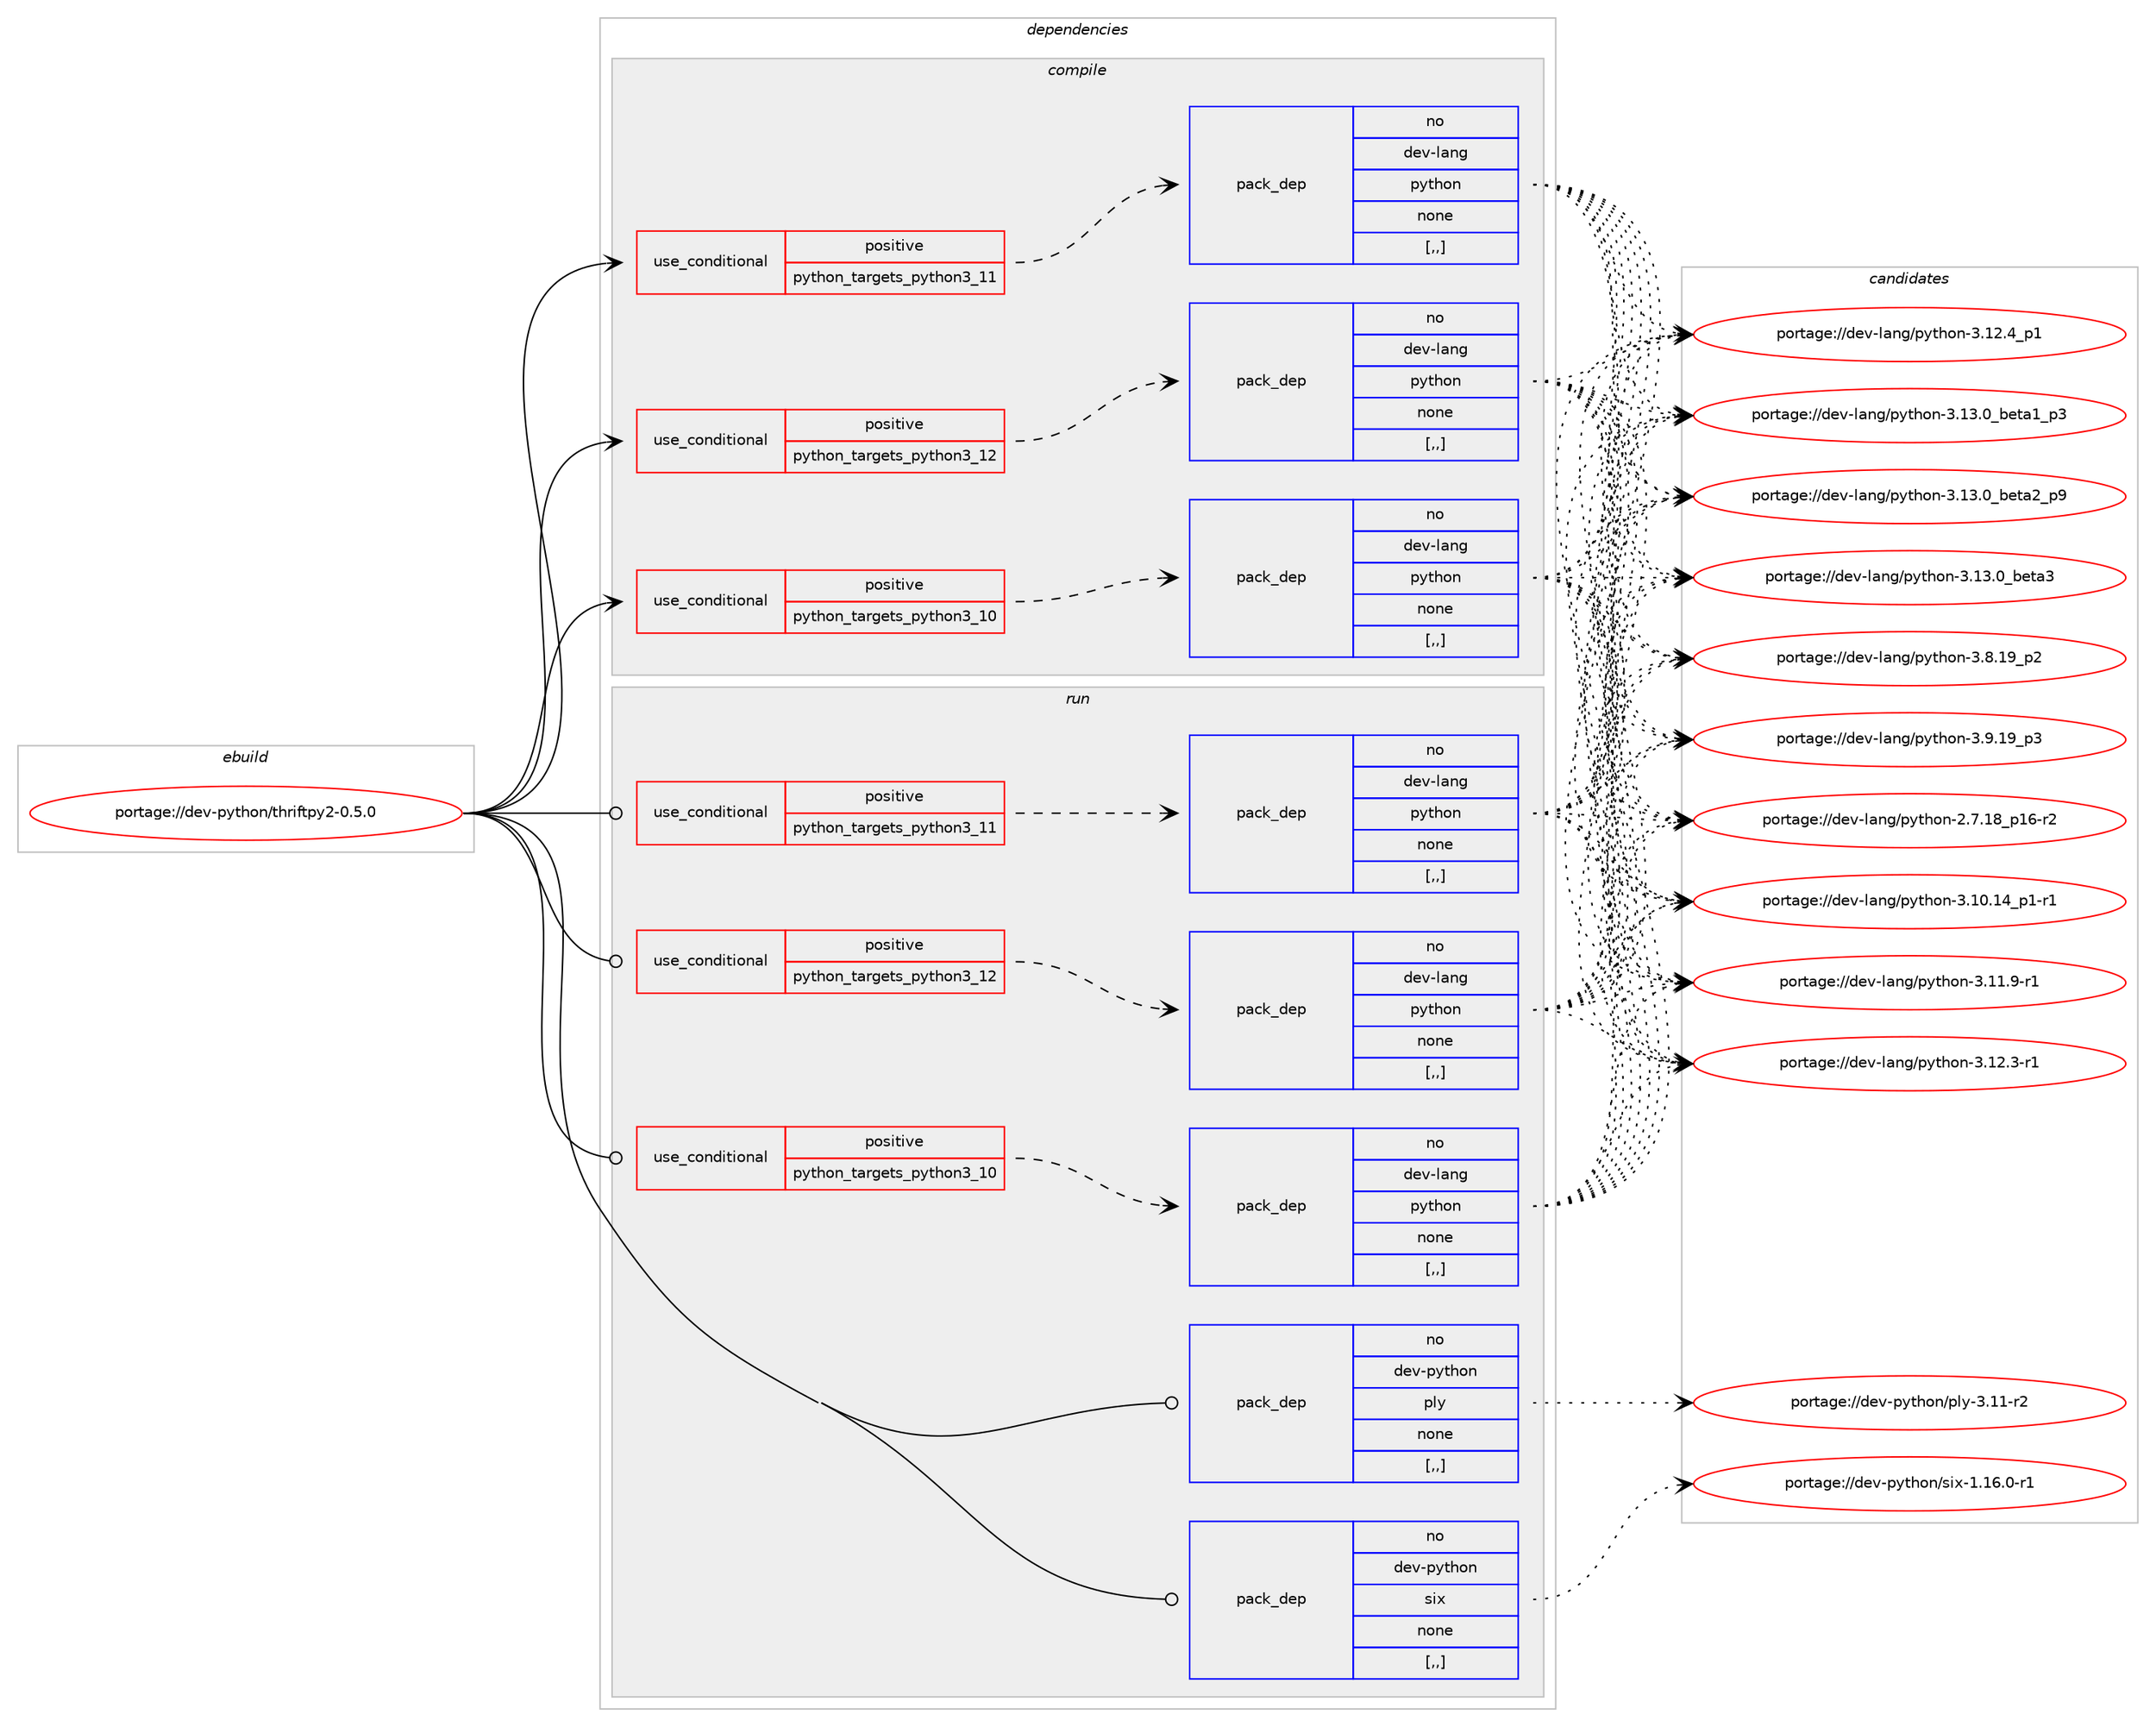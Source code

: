 digraph prolog {

# *************
# Graph options
# *************

newrank=true;
concentrate=true;
compound=true;
graph [rankdir=LR,fontname=Helvetica,fontsize=10,ranksep=1.5];#, ranksep=2.5, nodesep=0.2];
edge  [arrowhead=vee];
node  [fontname=Helvetica,fontsize=10];

# **********
# The ebuild
# **********

subgraph cluster_leftcol {
color=gray;
rank=same;
label=<<i>ebuild</i>>;
id [label="portage://dev-python/thriftpy2-0.5.0", color=red, width=4, href="../dev-python/thriftpy2-0.5.0.svg"];
}

# ****************
# The dependencies
# ****************

subgraph cluster_midcol {
color=gray;
label=<<i>dependencies</i>>;
subgraph cluster_compile {
fillcolor="#eeeeee";
style=filled;
label=<<i>compile</i>>;
subgraph cond39104 {
dependency161320 [label=<<TABLE BORDER="0" CELLBORDER="1" CELLSPACING="0" CELLPADDING="4"><TR><TD ROWSPAN="3" CELLPADDING="10">use_conditional</TD></TR><TR><TD>positive</TD></TR><TR><TD>python_targets_python3_10</TD></TR></TABLE>>, shape=none, color=red];
subgraph pack120978 {
dependency161321 [label=<<TABLE BORDER="0" CELLBORDER="1" CELLSPACING="0" CELLPADDING="4" WIDTH="220"><TR><TD ROWSPAN="6" CELLPADDING="30">pack_dep</TD></TR><TR><TD WIDTH="110">no</TD></TR><TR><TD>dev-lang</TD></TR><TR><TD>python</TD></TR><TR><TD>none</TD></TR><TR><TD>[,,]</TD></TR></TABLE>>, shape=none, color=blue];
}
dependency161320:e -> dependency161321:w [weight=20,style="dashed",arrowhead="vee"];
}
id:e -> dependency161320:w [weight=20,style="solid",arrowhead="vee"];
subgraph cond39105 {
dependency161322 [label=<<TABLE BORDER="0" CELLBORDER="1" CELLSPACING="0" CELLPADDING="4"><TR><TD ROWSPAN="3" CELLPADDING="10">use_conditional</TD></TR><TR><TD>positive</TD></TR><TR><TD>python_targets_python3_11</TD></TR></TABLE>>, shape=none, color=red];
subgraph pack120979 {
dependency161323 [label=<<TABLE BORDER="0" CELLBORDER="1" CELLSPACING="0" CELLPADDING="4" WIDTH="220"><TR><TD ROWSPAN="6" CELLPADDING="30">pack_dep</TD></TR><TR><TD WIDTH="110">no</TD></TR><TR><TD>dev-lang</TD></TR><TR><TD>python</TD></TR><TR><TD>none</TD></TR><TR><TD>[,,]</TD></TR></TABLE>>, shape=none, color=blue];
}
dependency161322:e -> dependency161323:w [weight=20,style="dashed",arrowhead="vee"];
}
id:e -> dependency161322:w [weight=20,style="solid",arrowhead="vee"];
subgraph cond39106 {
dependency161324 [label=<<TABLE BORDER="0" CELLBORDER="1" CELLSPACING="0" CELLPADDING="4"><TR><TD ROWSPAN="3" CELLPADDING="10">use_conditional</TD></TR><TR><TD>positive</TD></TR><TR><TD>python_targets_python3_12</TD></TR></TABLE>>, shape=none, color=red];
subgraph pack120980 {
dependency161325 [label=<<TABLE BORDER="0" CELLBORDER="1" CELLSPACING="0" CELLPADDING="4" WIDTH="220"><TR><TD ROWSPAN="6" CELLPADDING="30">pack_dep</TD></TR><TR><TD WIDTH="110">no</TD></TR><TR><TD>dev-lang</TD></TR><TR><TD>python</TD></TR><TR><TD>none</TD></TR><TR><TD>[,,]</TD></TR></TABLE>>, shape=none, color=blue];
}
dependency161324:e -> dependency161325:w [weight=20,style="dashed",arrowhead="vee"];
}
id:e -> dependency161324:w [weight=20,style="solid",arrowhead="vee"];
}
subgraph cluster_compileandrun {
fillcolor="#eeeeee";
style=filled;
label=<<i>compile and run</i>>;
}
subgraph cluster_run {
fillcolor="#eeeeee";
style=filled;
label=<<i>run</i>>;
subgraph cond39107 {
dependency161326 [label=<<TABLE BORDER="0" CELLBORDER="1" CELLSPACING="0" CELLPADDING="4"><TR><TD ROWSPAN="3" CELLPADDING="10">use_conditional</TD></TR><TR><TD>positive</TD></TR><TR><TD>python_targets_python3_10</TD></TR></TABLE>>, shape=none, color=red];
subgraph pack120981 {
dependency161327 [label=<<TABLE BORDER="0" CELLBORDER="1" CELLSPACING="0" CELLPADDING="4" WIDTH="220"><TR><TD ROWSPAN="6" CELLPADDING="30">pack_dep</TD></TR><TR><TD WIDTH="110">no</TD></TR><TR><TD>dev-lang</TD></TR><TR><TD>python</TD></TR><TR><TD>none</TD></TR><TR><TD>[,,]</TD></TR></TABLE>>, shape=none, color=blue];
}
dependency161326:e -> dependency161327:w [weight=20,style="dashed",arrowhead="vee"];
}
id:e -> dependency161326:w [weight=20,style="solid",arrowhead="odot"];
subgraph cond39108 {
dependency161328 [label=<<TABLE BORDER="0" CELLBORDER="1" CELLSPACING="0" CELLPADDING="4"><TR><TD ROWSPAN="3" CELLPADDING="10">use_conditional</TD></TR><TR><TD>positive</TD></TR><TR><TD>python_targets_python3_11</TD></TR></TABLE>>, shape=none, color=red];
subgraph pack120982 {
dependency161329 [label=<<TABLE BORDER="0" CELLBORDER="1" CELLSPACING="0" CELLPADDING="4" WIDTH="220"><TR><TD ROWSPAN="6" CELLPADDING="30">pack_dep</TD></TR><TR><TD WIDTH="110">no</TD></TR><TR><TD>dev-lang</TD></TR><TR><TD>python</TD></TR><TR><TD>none</TD></TR><TR><TD>[,,]</TD></TR></TABLE>>, shape=none, color=blue];
}
dependency161328:e -> dependency161329:w [weight=20,style="dashed",arrowhead="vee"];
}
id:e -> dependency161328:w [weight=20,style="solid",arrowhead="odot"];
subgraph cond39109 {
dependency161330 [label=<<TABLE BORDER="0" CELLBORDER="1" CELLSPACING="0" CELLPADDING="4"><TR><TD ROWSPAN="3" CELLPADDING="10">use_conditional</TD></TR><TR><TD>positive</TD></TR><TR><TD>python_targets_python3_12</TD></TR></TABLE>>, shape=none, color=red];
subgraph pack120983 {
dependency161331 [label=<<TABLE BORDER="0" CELLBORDER="1" CELLSPACING="0" CELLPADDING="4" WIDTH="220"><TR><TD ROWSPAN="6" CELLPADDING="30">pack_dep</TD></TR><TR><TD WIDTH="110">no</TD></TR><TR><TD>dev-lang</TD></TR><TR><TD>python</TD></TR><TR><TD>none</TD></TR><TR><TD>[,,]</TD></TR></TABLE>>, shape=none, color=blue];
}
dependency161330:e -> dependency161331:w [weight=20,style="dashed",arrowhead="vee"];
}
id:e -> dependency161330:w [weight=20,style="solid",arrowhead="odot"];
subgraph pack120984 {
dependency161332 [label=<<TABLE BORDER="0" CELLBORDER="1" CELLSPACING="0" CELLPADDING="4" WIDTH="220"><TR><TD ROWSPAN="6" CELLPADDING="30">pack_dep</TD></TR><TR><TD WIDTH="110">no</TD></TR><TR><TD>dev-python</TD></TR><TR><TD>ply</TD></TR><TR><TD>none</TD></TR><TR><TD>[,,]</TD></TR></TABLE>>, shape=none, color=blue];
}
id:e -> dependency161332:w [weight=20,style="solid",arrowhead="odot"];
subgraph pack120985 {
dependency161333 [label=<<TABLE BORDER="0" CELLBORDER="1" CELLSPACING="0" CELLPADDING="4" WIDTH="220"><TR><TD ROWSPAN="6" CELLPADDING="30">pack_dep</TD></TR><TR><TD WIDTH="110">no</TD></TR><TR><TD>dev-python</TD></TR><TR><TD>six</TD></TR><TR><TD>none</TD></TR><TR><TD>[,,]</TD></TR></TABLE>>, shape=none, color=blue];
}
id:e -> dependency161333:w [weight=20,style="solid",arrowhead="odot"];
}
}

# **************
# The candidates
# **************

subgraph cluster_choices {
rank=same;
color=gray;
label=<<i>candidates</i>>;

subgraph choice120978 {
color=black;
nodesep=1;
choice100101118451089711010347112121116104111110455046554649569511249544511450 [label="portage://dev-lang/python-2.7.18_p16-r2", color=red, width=4,href="../dev-lang/python-2.7.18_p16-r2.svg"];
choice100101118451089711010347112121116104111110455146494846495295112494511449 [label="portage://dev-lang/python-3.10.14_p1-r1", color=red, width=4,href="../dev-lang/python-3.10.14_p1-r1.svg"];
choice100101118451089711010347112121116104111110455146494946574511449 [label="portage://dev-lang/python-3.11.9-r1", color=red, width=4,href="../dev-lang/python-3.11.9-r1.svg"];
choice100101118451089711010347112121116104111110455146495046514511449 [label="portage://dev-lang/python-3.12.3-r1", color=red, width=4,href="../dev-lang/python-3.12.3-r1.svg"];
choice100101118451089711010347112121116104111110455146495046529511249 [label="portage://dev-lang/python-3.12.4_p1", color=red, width=4,href="../dev-lang/python-3.12.4_p1.svg"];
choice10010111845108971101034711212111610411111045514649514648959810111697499511251 [label="portage://dev-lang/python-3.13.0_beta1_p3", color=red, width=4,href="../dev-lang/python-3.13.0_beta1_p3.svg"];
choice10010111845108971101034711212111610411111045514649514648959810111697509511257 [label="portage://dev-lang/python-3.13.0_beta2_p9", color=red, width=4,href="../dev-lang/python-3.13.0_beta2_p9.svg"];
choice1001011184510897110103471121211161041111104551464951464895981011169751 [label="portage://dev-lang/python-3.13.0_beta3", color=red, width=4,href="../dev-lang/python-3.13.0_beta3.svg"];
choice100101118451089711010347112121116104111110455146564649579511250 [label="portage://dev-lang/python-3.8.19_p2", color=red, width=4,href="../dev-lang/python-3.8.19_p2.svg"];
choice100101118451089711010347112121116104111110455146574649579511251 [label="portage://dev-lang/python-3.9.19_p3", color=red, width=4,href="../dev-lang/python-3.9.19_p3.svg"];
dependency161321:e -> choice100101118451089711010347112121116104111110455046554649569511249544511450:w [style=dotted,weight="100"];
dependency161321:e -> choice100101118451089711010347112121116104111110455146494846495295112494511449:w [style=dotted,weight="100"];
dependency161321:e -> choice100101118451089711010347112121116104111110455146494946574511449:w [style=dotted,weight="100"];
dependency161321:e -> choice100101118451089711010347112121116104111110455146495046514511449:w [style=dotted,weight="100"];
dependency161321:e -> choice100101118451089711010347112121116104111110455146495046529511249:w [style=dotted,weight="100"];
dependency161321:e -> choice10010111845108971101034711212111610411111045514649514648959810111697499511251:w [style=dotted,weight="100"];
dependency161321:e -> choice10010111845108971101034711212111610411111045514649514648959810111697509511257:w [style=dotted,weight="100"];
dependency161321:e -> choice1001011184510897110103471121211161041111104551464951464895981011169751:w [style=dotted,weight="100"];
dependency161321:e -> choice100101118451089711010347112121116104111110455146564649579511250:w [style=dotted,weight="100"];
dependency161321:e -> choice100101118451089711010347112121116104111110455146574649579511251:w [style=dotted,weight="100"];
}
subgraph choice120979 {
color=black;
nodesep=1;
choice100101118451089711010347112121116104111110455046554649569511249544511450 [label="portage://dev-lang/python-2.7.18_p16-r2", color=red, width=4,href="../dev-lang/python-2.7.18_p16-r2.svg"];
choice100101118451089711010347112121116104111110455146494846495295112494511449 [label="portage://dev-lang/python-3.10.14_p1-r1", color=red, width=4,href="../dev-lang/python-3.10.14_p1-r1.svg"];
choice100101118451089711010347112121116104111110455146494946574511449 [label="portage://dev-lang/python-3.11.9-r1", color=red, width=4,href="../dev-lang/python-3.11.9-r1.svg"];
choice100101118451089711010347112121116104111110455146495046514511449 [label="portage://dev-lang/python-3.12.3-r1", color=red, width=4,href="../dev-lang/python-3.12.3-r1.svg"];
choice100101118451089711010347112121116104111110455146495046529511249 [label="portage://dev-lang/python-3.12.4_p1", color=red, width=4,href="../dev-lang/python-3.12.4_p1.svg"];
choice10010111845108971101034711212111610411111045514649514648959810111697499511251 [label="portage://dev-lang/python-3.13.0_beta1_p3", color=red, width=4,href="../dev-lang/python-3.13.0_beta1_p3.svg"];
choice10010111845108971101034711212111610411111045514649514648959810111697509511257 [label="portage://dev-lang/python-3.13.0_beta2_p9", color=red, width=4,href="../dev-lang/python-3.13.0_beta2_p9.svg"];
choice1001011184510897110103471121211161041111104551464951464895981011169751 [label="portage://dev-lang/python-3.13.0_beta3", color=red, width=4,href="../dev-lang/python-3.13.0_beta3.svg"];
choice100101118451089711010347112121116104111110455146564649579511250 [label="portage://dev-lang/python-3.8.19_p2", color=red, width=4,href="../dev-lang/python-3.8.19_p2.svg"];
choice100101118451089711010347112121116104111110455146574649579511251 [label="portage://dev-lang/python-3.9.19_p3", color=red, width=4,href="../dev-lang/python-3.9.19_p3.svg"];
dependency161323:e -> choice100101118451089711010347112121116104111110455046554649569511249544511450:w [style=dotted,weight="100"];
dependency161323:e -> choice100101118451089711010347112121116104111110455146494846495295112494511449:w [style=dotted,weight="100"];
dependency161323:e -> choice100101118451089711010347112121116104111110455146494946574511449:w [style=dotted,weight="100"];
dependency161323:e -> choice100101118451089711010347112121116104111110455146495046514511449:w [style=dotted,weight="100"];
dependency161323:e -> choice100101118451089711010347112121116104111110455146495046529511249:w [style=dotted,weight="100"];
dependency161323:e -> choice10010111845108971101034711212111610411111045514649514648959810111697499511251:w [style=dotted,weight="100"];
dependency161323:e -> choice10010111845108971101034711212111610411111045514649514648959810111697509511257:w [style=dotted,weight="100"];
dependency161323:e -> choice1001011184510897110103471121211161041111104551464951464895981011169751:w [style=dotted,weight="100"];
dependency161323:e -> choice100101118451089711010347112121116104111110455146564649579511250:w [style=dotted,weight="100"];
dependency161323:e -> choice100101118451089711010347112121116104111110455146574649579511251:w [style=dotted,weight="100"];
}
subgraph choice120980 {
color=black;
nodesep=1;
choice100101118451089711010347112121116104111110455046554649569511249544511450 [label="portage://dev-lang/python-2.7.18_p16-r2", color=red, width=4,href="../dev-lang/python-2.7.18_p16-r2.svg"];
choice100101118451089711010347112121116104111110455146494846495295112494511449 [label="portage://dev-lang/python-3.10.14_p1-r1", color=red, width=4,href="../dev-lang/python-3.10.14_p1-r1.svg"];
choice100101118451089711010347112121116104111110455146494946574511449 [label="portage://dev-lang/python-3.11.9-r1", color=red, width=4,href="../dev-lang/python-3.11.9-r1.svg"];
choice100101118451089711010347112121116104111110455146495046514511449 [label="portage://dev-lang/python-3.12.3-r1", color=red, width=4,href="../dev-lang/python-3.12.3-r1.svg"];
choice100101118451089711010347112121116104111110455146495046529511249 [label="portage://dev-lang/python-3.12.4_p1", color=red, width=4,href="../dev-lang/python-3.12.4_p1.svg"];
choice10010111845108971101034711212111610411111045514649514648959810111697499511251 [label="portage://dev-lang/python-3.13.0_beta1_p3", color=red, width=4,href="../dev-lang/python-3.13.0_beta1_p3.svg"];
choice10010111845108971101034711212111610411111045514649514648959810111697509511257 [label="portage://dev-lang/python-3.13.0_beta2_p9", color=red, width=4,href="../dev-lang/python-3.13.0_beta2_p9.svg"];
choice1001011184510897110103471121211161041111104551464951464895981011169751 [label="portage://dev-lang/python-3.13.0_beta3", color=red, width=4,href="../dev-lang/python-3.13.0_beta3.svg"];
choice100101118451089711010347112121116104111110455146564649579511250 [label="portage://dev-lang/python-3.8.19_p2", color=red, width=4,href="../dev-lang/python-3.8.19_p2.svg"];
choice100101118451089711010347112121116104111110455146574649579511251 [label="portage://dev-lang/python-3.9.19_p3", color=red, width=4,href="../dev-lang/python-3.9.19_p3.svg"];
dependency161325:e -> choice100101118451089711010347112121116104111110455046554649569511249544511450:w [style=dotted,weight="100"];
dependency161325:e -> choice100101118451089711010347112121116104111110455146494846495295112494511449:w [style=dotted,weight="100"];
dependency161325:e -> choice100101118451089711010347112121116104111110455146494946574511449:w [style=dotted,weight="100"];
dependency161325:e -> choice100101118451089711010347112121116104111110455146495046514511449:w [style=dotted,weight="100"];
dependency161325:e -> choice100101118451089711010347112121116104111110455146495046529511249:w [style=dotted,weight="100"];
dependency161325:e -> choice10010111845108971101034711212111610411111045514649514648959810111697499511251:w [style=dotted,weight="100"];
dependency161325:e -> choice10010111845108971101034711212111610411111045514649514648959810111697509511257:w [style=dotted,weight="100"];
dependency161325:e -> choice1001011184510897110103471121211161041111104551464951464895981011169751:w [style=dotted,weight="100"];
dependency161325:e -> choice100101118451089711010347112121116104111110455146564649579511250:w [style=dotted,weight="100"];
dependency161325:e -> choice100101118451089711010347112121116104111110455146574649579511251:w [style=dotted,weight="100"];
}
subgraph choice120981 {
color=black;
nodesep=1;
choice100101118451089711010347112121116104111110455046554649569511249544511450 [label="portage://dev-lang/python-2.7.18_p16-r2", color=red, width=4,href="../dev-lang/python-2.7.18_p16-r2.svg"];
choice100101118451089711010347112121116104111110455146494846495295112494511449 [label="portage://dev-lang/python-3.10.14_p1-r1", color=red, width=4,href="../dev-lang/python-3.10.14_p1-r1.svg"];
choice100101118451089711010347112121116104111110455146494946574511449 [label="portage://dev-lang/python-3.11.9-r1", color=red, width=4,href="../dev-lang/python-3.11.9-r1.svg"];
choice100101118451089711010347112121116104111110455146495046514511449 [label="portage://dev-lang/python-3.12.3-r1", color=red, width=4,href="../dev-lang/python-3.12.3-r1.svg"];
choice100101118451089711010347112121116104111110455146495046529511249 [label="portage://dev-lang/python-3.12.4_p1", color=red, width=4,href="../dev-lang/python-3.12.4_p1.svg"];
choice10010111845108971101034711212111610411111045514649514648959810111697499511251 [label="portage://dev-lang/python-3.13.0_beta1_p3", color=red, width=4,href="../dev-lang/python-3.13.0_beta1_p3.svg"];
choice10010111845108971101034711212111610411111045514649514648959810111697509511257 [label="portage://dev-lang/python-3.13.0_beta2_p9", color=red, width=4,href="../dev-lang/python-3.13.0_beta2_p9.svg"];
choice1001011184510897110103471121211161041111104551464951464895981011169751 [label="portage://dev-lang/python-3.13.0_beta3", color=red, width=4,href="../dev-lang/python-3.13.0_beta3.svg"];
choice100101118451089711010347112121116104111110455146564649579511250 [label="portage://dev-lang/python-3.8.19_p2", color=red, width=4,href="../dev-lang/python-3.8.19_p2.svg"];
choice100101118451089711010347112121116104111110455146574649579511251 [label="portage://dev-lang/python-3.9.19_p3", color=red, width=4,href="../dev-lang/python-3.9.19_p3.svg"];
dependency161327:e -> choice100101118451089711010347112121116104111110455046554649569511249544511450:w [style=dotted,weight="100"];
dependency161327:e -> choice100101118451089711010347112121116104111110455146494846495295112494511449:w [style=dotted,weight="100"];
dependency161327:e -> choice100101118451089711010347112121116104111110455146494946574511449:w [style=dotted,weight="100"];
dependency161327:e -> choice100101118451089711010347112121116104111110455146495046514511449:w [style=dotted,weight="100"];
dependency161327:e -> choice100101118451089711010347112121116104111110455146495046529511249:w [style=dotted,weight="100"];
dependency161327:e -> choice10010111845108971101034711212111610411111045514649514648959810111697499511251:w [style=dotted,weight="100"];
dependency161327:e -> choice10010111845108971101034711212111610411111045514649514648959810111697509511257:w [style=dotted,weight="100"];
dependency161327:e -> choice1001011184510897110103471121211161041111104551464951464895981011169751:w [style=dotted,weight="100"];
dependency161327:e -> choice100101118451089711010347112121116104111110455146564649579511250:w [style=dotted,weight="100"];
dependency161327:e -> choice100101118451089711010347112121116104111110455146574649579511251:w [style=dotted,weight="100"];
}
subgraph choice120982 {
color=black;
nodesep=1;
choice100101118451089711010347112121116104111110455046554649569511249544511450 [label="portage://dev-lang/python-2.7.18_p16-r2", color=red, width=4,href="../dev-lang/python-2.7.18_p16-r2.svg"];
choice100101118451089711010347112121116104111110455146494846495295112494511449 [label="portage://dev-lang/python-3.10.14_p1-r1", color=red, width=4,href="../dev-lang/python-3.10.14_p1-r1.svg"];
choice100101118451089711010347112121116104111110455146494946574511449 [label="portage://dev-lang/python-3.11.9-r1", color=red, width=4,href="../dev-lang/python-3.11.9-r1.svg"];
choice100101118451089711010347112121116104111110455146495046514511449 [label="portage://dev-lang/python-3.12.3-r1", color=red, width=4,href="../dev-lang/python-3.12.3-r1.svg"];
choice100101118451089711010347112121116104111110455146495046529511249 [label="portage://dev-lang/python-3.12.4_p1", color=red, width=4,href="../dev-lang/python-3.12.4_p1.svg"];
choice10010111845108971101034711212111610411111045514649514648959810111697499511251 [label="portage://dev-lang/python-3.13.0_beta1_p3", color=red, width=4,href="../dev-lang/python-3.13.0_beta1_p3.svg"];
choice10010111845108971101034711212111610411111045514649514648959810111697509511257 [label="portage://dev-lang/python-3.13.0_beta2_p9", color=red, width=4,href="../dev-lang/python-3.13.0_beta2_p9.svg"];
choice1001011184510897110103471121211161041111104551464951464895981011169751 [label="portage://dev-lang/python-3.13.0_beta3", color=red, width=4,href="../dev-lang/python-3.13.0_beta3.svg"];
choice100101118451089711010347112121116104111110455146564649579511250 [label="portage://dev-lang/python-3.8.19_p2", color=red, width=4,href="../dev-lang/python-3.8.19_p2.svg"];
choice100101118451089711010347112121116104111110455146574649579511251 [label="portage://dev-lang/python-3.9.19_p3", color=red, width=4,href="../dev-lang/python-3.9.19_p3.svg"];
dependency161329:e -> choice100101118451089711010347112121116104111110455046554649569511249544511450:w [style=dotted,weight="100"];
dependency161329:e -> choice100101118451089711010347112121116104111110455146494846495295112494511449:w [style=dotted,weight="100"];
dependency161329:e -> choice100101118451089711010347112121116104111110455146494946574511449:w [style=dotted,weight="100"];
dependency161329:e -> choice100101118451089711010347112121116104111110455146495046514511449:w [style=dotted,weight="100"];
dependency161329:e -> choice100101118451089711010347112121116104111110455146495046529511249:w [style=dotted,weight="100"];
dependency161329:e -> choice10010111845108971101034711212111610411111045514649514648959810111697499511251:w [style=dotted,weight="100"];
dependency161329:e -> choice10010111845108971101034711212111610411111045514649514648959810111697509511257:w [style=dotted,weight="100"];
dependency161329:e -> choice1001011184510897110103471121211161041111104551464951464895981011169751:w [style=dotted,weight="100"];
dependency161329:e -> choice100101118451089711010347112121116104111110455146564649579511250:w [style=dotted,weight="100"];
dependency161329:e -> choice100101118451089711010347112121116104111110455146574649579511251:w [style=dotted,weight="100"];
}
subgraph choice120983 {
color=black;
nodesep=1;
choice100101118451089711010347112121116104111110455046554649569511249544511450 [label="portage://dev-lang/python-2.7.18_p16-r2", color=red, width=4,href="../dev-lang/python-2.7.18_p16-r2.svg"];
choice100101118451089711010347112121116104111110455146494846495295112494511449 [label="portage://dev-lang/python-3.10.14_p1-r1", color=red, width=4,href="../dev-lang/python-3.10.14_p1-r1.svg"];
choice100101118451089711010347112121116104111110455146494946574511449 [label="portage://dev-lang/python-3.11.9-r1", color=red, width=4,href="../dev-lang/python-3.11.9-r1.svg"];
choice100101118451089711010347112121116104111110455146495046514511449 [label="portage://dev-lang/python-3.12.3-r1", color=red, width=4,href="../dev-lang/python-3.12.3-r1.svg"];
choice100101118451089711010347112121116104111110455146495046529511249 [label="portage://dev-lang/python-3.12.4_p1", color=red, width=4,href="../dev-lang/python-3.12.4_p1.svg"];
choice10010111845108971101034711212111610411111045514649514648959810111697499511251 [label="portage://dev-lang/python-3.13.0_beta1_p3", color=red, width=4,href="../dev-lang/python-3.13.0_beta1_p3.svg"];
choice10010111845108971101034711212111610411111045514649514648959810111697509511257 [label="portage://dev-lang/python-3.13.0_beta2_p9", color=red, width=4,href="../dev-lang/python-3.13.0_beta2_p9.svg"];
choice1001011184510897110103471121211161041111104551464951464895981011169751 [label="portage://dev-lang/python-3.13.0_beta3", color=red, width=4,href="../dev-lang/python-3.13.0_beta3.svg"];
choice100101118451089711010347112121116104111110455146564649579511250 [label="portage://dev-lang/python-3.8.19_p2", color=red, width=4,href="../dev-lang/python-3.8.19_p2.svg"];
choice100101118451089711010347112121116104111110455146574649579511251 [label="portage://dev-lang/python-3.9.19_p3", color=red, width=4,href="../dev-lang/python-3.9.19_p3.svg"];
dependency161331:e -> choice100101118451089711010347112121116104111110455046554649569511249544511450:w [style=dotted,weight="100"];
dependency161331:e -> choice100101118451089711010347112121116104111110455146494846495295112494511449:w [style=dotted,weight="100"];
dependency161331:e -> choice100101118451089711010347112121116104111110455146494946574511449:w [style=dotted,weight="100"];
dependency161331:e -> choice100101118451089711010347112121116104111110455146495046514511449:w [style=dotted,weight="100"];
dependency161331:e -> choice100101118451089711010347112121116104111110455146495046529511249:w [style=dotted,weight="100"];
dependency161331:e -> choice10010111845108971101034711212111610411111045514649514648959810111697499511251:w [style=dotted,weight="100"];
dependency161331:e -> choice10010111845108971101034711212111610411111045514649514648959810111697509511257:w [style=dotted,weight="100"];
dependency161331:e -> choice1001011184510897110103471121211161041111104551464951464895981011169751:w [style=dotted,weight="100"];
dependency161331:e -> choice100101118451089711010347112121116104111110455146564649579511250:w [style=dotted,weight="100"];
dependency161331:e -> choice100101118451089711010347112121116104111110455146574649579511251:w [style=dotted,weight="100"];
}
subgraph choice120984 {
color=black;
nodesep=1;
choice100101118451121211161041111104711210812145514649494511450 [label="portage://dev-python/ply-3.11-r2", color=red, width=4,href="../dev-python/ply-3.11-r2.svg"];
dependency161332:e -> choice100101118451121211161041111104711210812145514649494511450:w [style=dotted,weight="100"];
}
subgraph choice120985 {
color=black;
nodesep=1;
choice1001011184511212111610411111047115105120454946495446484511449 [label="portage://dev-python/six-1.16.0-r1", color=red, width=4,href="../dev-python/six-1.16.0-r1.svg"];
dependency161333:e -> choice1001011184511212111610411111047115105120454946495446484511449:w [style=dotted,weight="100"];
}
}

}
